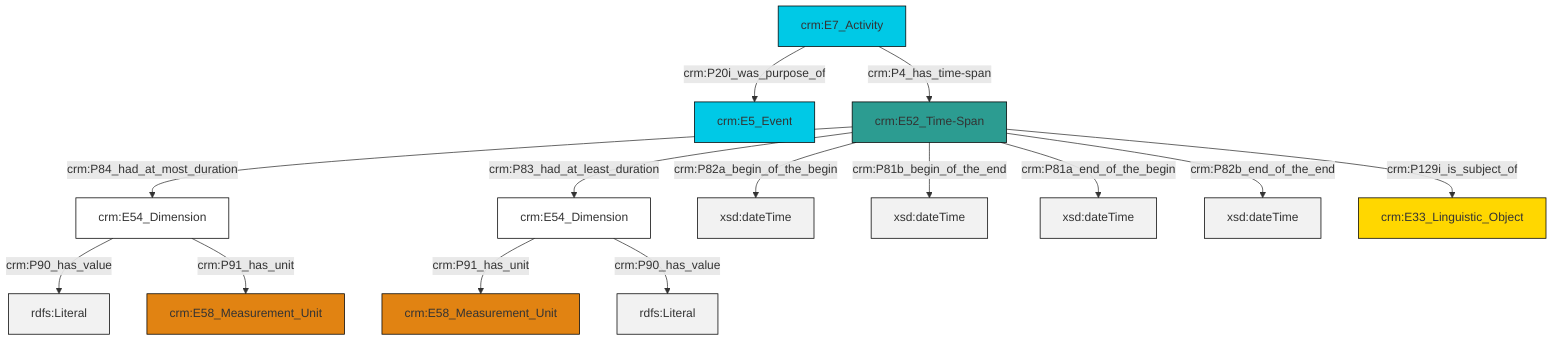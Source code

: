 graph TD
classDef Literal fill:#f2f2f2,stroke:#000000;
classDef CRM_Entity fill:#FFFFFF,stroke:#000000;
classDef Temporal_Entity fill:#00C9E6, stroke:#000000;
classDef Type fill:#E18312, stroke:#000000;
classDef Time-Span fill:#2C9C91, stroke:#000000;
classDef Appellation fill:#FFEB7F, stroke:#000000;
classDef Place fill:#008836, stroke:#000000;
classDef Persistent_Item fill:#B266B2, stroke:#000000;
classDef Conceptual_Object fill:#FFD700, stroke:#000000;
classDef Physical_Thing fill:#D2B48C, stroke:#000000;
classDef Actor fill:#f58aad, stroke:#000000;
classDef PC_Classes fill:#4ce600, stroke:#000000;
classDef Multi fill:#cccccc,stroke:#000000;

8["crm:E52_Time-Span"]:::Time-Span -->|crm:P84_had_at_most_duration| 6["crm:E54_Dimension"]:::CRM_Entity
0["crm:E54_Dimension"]:::CRM_Entity -->|crm:P91_has_unit| 4["crm:E58_Measurement_Unit"]:::Type
8["crm:E52_Time-Span"]:::Time-Span -->|crm:P82a_begin_of_the_begin| 10[xsd:dateTime]:::Literal
8["crm:E52_Time-Span"]:::Time-Span -->|crm:P81b_begin_of_the_end| 11[xsd:dateTime]:::Literal
8["crm:E52_Time-Span"]:::Time-Span -->|crm:P81a_end_of_the_begin| 14[xsd:dateTime]:::Literal
15["crm:E7_Activity"]:::Temporal_Entity -->|crm:P20i_was_purpose_of| 2["crm:E5_Event"]:::Temporal_Entity
8["crm:E52_Time-Span"]:::Time-Span -->|crm:P82b_end_of_the_end| 16[xsd:dateTime]:::Literal
0["crm:E54_Dimension"]:::CRM_Entity -->|crm:P90_has_value| 17[rdfs:Literal]:::Literal
15["crm:E7_Activity"]:::Temporal_Entity -->|crm:P4_has_time-span| 8["crm:E52_Time-Span"]:::Time-Span
6["crm:E54_Dimension"]:::CRM_Entity -->|crm:P90_has_value| 19[rdfs:Literal]:::Literal
6["crm:E54_Dimension"]:::CRM_Entity -->|crm:P91_has_unit| 12["crm:E58_Measurement_Unit"]:::Type
8["crm:E52_Time-Span"]:::Time-Span -->|crm:P83_had_at_least_duration| 0["crm:E54_Dimension"]:::CRM_Entity
8["crm:E52_Time-Span"]:::Time-Span -->|crm:P129i_is_subject_of| 20["crm:E33_Linguistic_Object"]:::Conceptual_Object